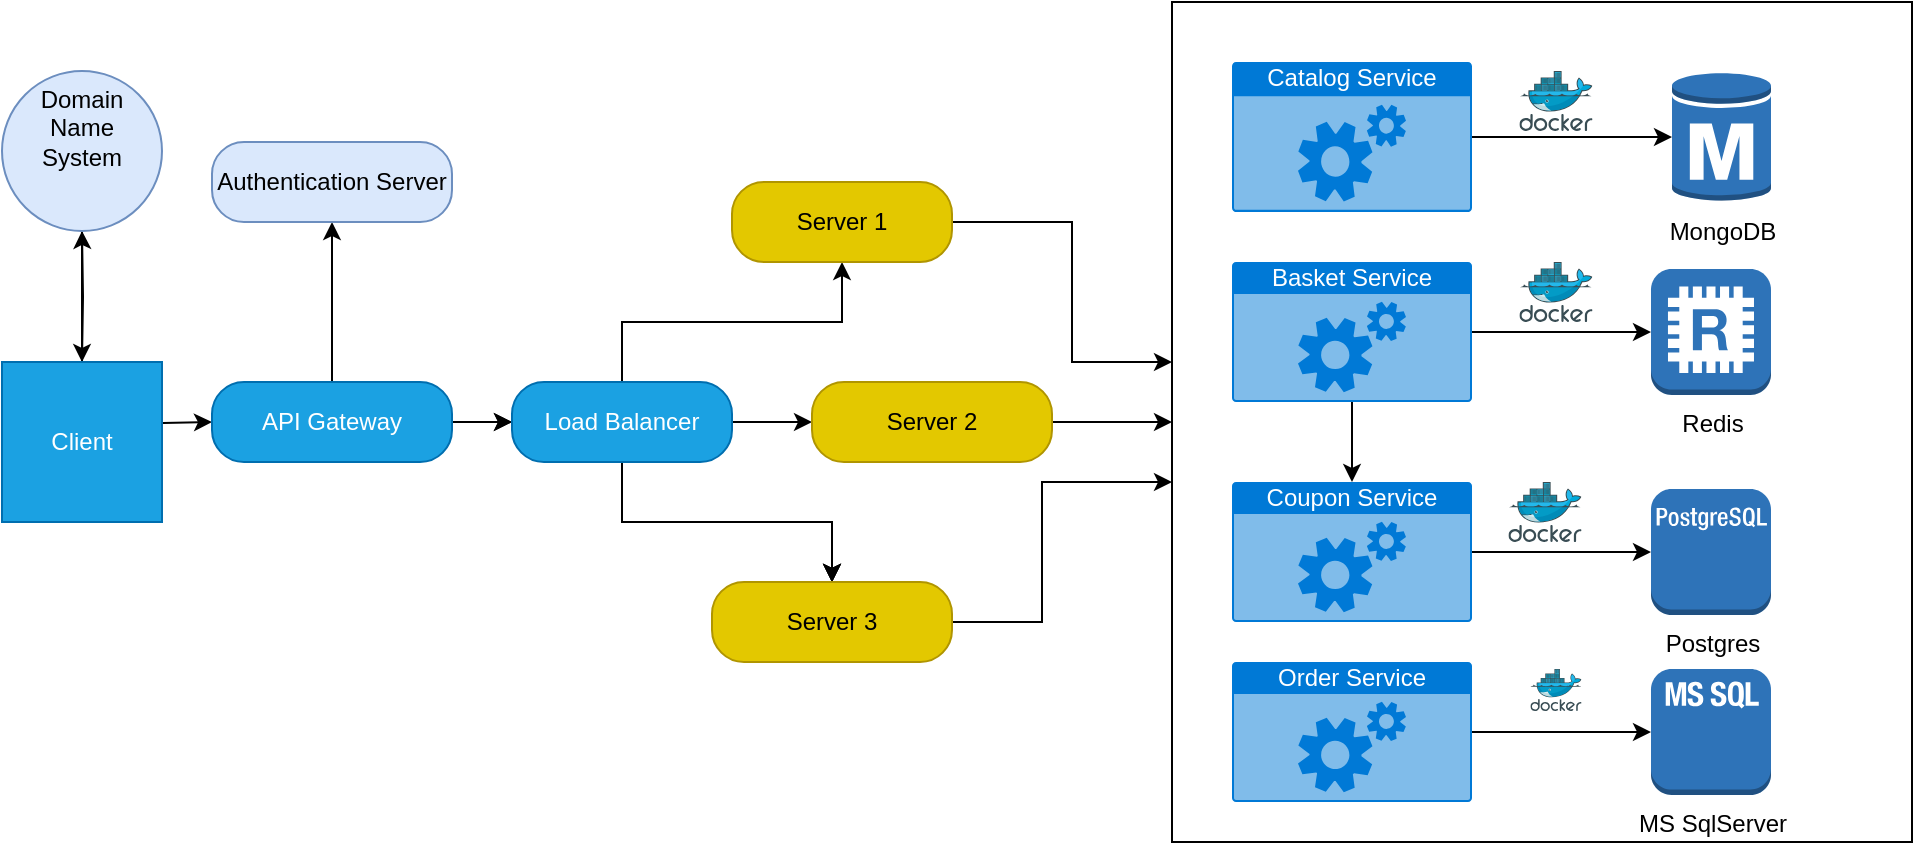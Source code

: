 <mxfile version="21.7.5" type="github">
  <diagram name="Page-1" id="mKuHUoxX1lBhCX3luXvz">
    <mxGraphModel dx="1050" dy="574" grid="1" gridSize="10" guides="1" tooltips="1" connect="1" arrows="1" fold="1" page="1" pageScale="1" pageWidth="827" pageHeight="1169" math="0" shadow="0">
      <root>
        <mxCell id="0" />
        <mxCell id="1" parent="0" />
        <mxCell id="HuahzgP0MLBeFOCEtPmW-32" value="" style="edgeStyle=orthogonalEdgeStyle;rounded=0;orthogonalLoop=1;jettySize=auto;html=1;" edge="1" parent="1" target="HuahzgP0MLBeFOCEtPmW-30">
          <mxGeometry relative="1" as="geometry">
            <mxPoint x="80" y="270" as="sourcePoint" />
          </mxGeometry>
        </mxCell>
        <mxCell id="HuahzgP0MLBeFOCEtPmW-36" value="" style="edgeStyle=orthogonalEdgeStyle;rounded=0;orthogonalLoop=1;jettySize=auto;html=1;" edge="1" parent="1" target="HuahzgP0MLBeFOCEtPmW-35">
          <mxGeometry relative="1" as="geometry">
            <mxPoint x="65" y="240" as="sourcePoint" />
          </mxGeometry>
        </mxCell>
        <mxCell id="HuahzgP0MLBeFOCEtPmW-34" value="" style="edgeStyle=orthogonalEdgeStyle;rounded=0;orthogonalLoop=1;jettySize=auto;html=1;" edge="1" parent="1" source="HuahzgP0MLBeFOCEtPmW-30">
          <mxGeometry relative="1" as="geometry">
            <mxPoint x="280" y="270" as="targetPoint" />
          </mxGeometry>
        </mxCell>
        <mxCell id="HuahzgP0MLBeFOCEtPmW-52" value="" style="edgeStyle=orthogonalEdgeStyle;rounded=0;orthogonalLoop=1;jettySize=auto;html=1;exitX=0.5;exitY=0;exitDx=0;exitDy=0;exitPerimeter=0;" edge="1" parent="1" source="HuahzgP0MLBeFOCEtPmW-30" target="HuahzgP0MLBeFOCEtPmW-51">
          <mxGeometry relative="1" as="geometry">
            <mxPoint x="190" y="240" as="sourcePoint" />
          </mxGeometry>
        </mxCell>
        <mxCell id="HuahzgP0MLBeFOCEtPmW-56" value="" style="edgeStyle=orthogonalEdgeStyle;rounded=0;orthogonalLoop=1;jettySize=auto;html=1;" edge="1" parent="1" source="HuahzgP0MLBeFOCEtPmW-30" target="HuahzgP0MLBeFOCEtPmW-55">
          <mxGeometry relative="1" as="geometry" />
        </mxCell>
        <mxCell id="HuahzgP0MLBeFOCEtPmW-30" value="API Gateway" style="rounded=1;whiteSpace=wrap;html=1;arcSize=40;fillColor=#1ba1e2;strokeColor=#006EAF;fontColor=#ffffff;" vertex="1" parent="1">
          <mxGeometry x="130" y="250" width="120" height="40" as="geometry" />
        </mxCell>
        <mxCell id="HuahzgP0MLBeFOCEtPmW-37" value="" style="edgeStyle=orthogonalEdgeStyle;rounded=0;orthogonalLoop=1;jettySize=auto;html=1;" edge="1" parent="1" source="HuahzgP0MLBeFOCEtPmW-35">
          <mxGeometry relative="1" as="geometry">
            <mxPoint x="65" y="240" as="targetPoint" />
          </mxGeometry>
        </mxCell>
        <mxCell id="HuahzgP0MLBeFOCEtPmW-35" value="Domain&lt;br&gt;Name&lt;br&gt;System" style="ellipse;whiteSpace=wrap;html=1;verticalAlign=top;fillColor=#dae8fc;strokeColor=#6c8ebf;" vertex="1" parent="1">
          <mxGeometry x="25" y="94.5" width="80" height="80" as="geometry" />
        </mxCell>
        <mxCell id="HuahzgP0MLBeFOCEtPmW-46" value="Client" style="whiteSpace=wrap;html=1;aspect=fixed;fillColor=#1ba1e2;strokeColor=#006EAF;fontColor=#ffffff;" vertex="1" parent="1">
          <mxGeometry x="25" y="240" width="80" height="80" as="geometry" />
        </mxCell>
        <mxCell id="HuahzgP0MLBeFOCEtPmW-51" value="Authentication Server" style="rounded=1;whiteSpace=wrap;html=1;arcSize=40;fillColor=#dae8fc;strokeColor=#6c8ebf;" vertex="1" parent="1">
          <mxGeometry x="130" y="130" width="120" height="40" as="geometry" />
        </mxCell>
        <mxCell id="HuahzgP0MLBeFOCEtPmW-60" value="" style="edgeStyle=orthogonalEdgeStyle;rounded=0;orthogonalLoop=1;jettySize=auto;html=1;" edge="1" parent="1" source="HuahzgP0MLBeFOCEtPmW-55" target="HuahzgP0MLBeFOCEtPmW-59">
          <mxGeometry relative="1" as="geometry" />
        </mxCell>
        <mxCell id="HuahzgP0MLBeFOCEtPmW-61" value="" style="edgeStyle=orthogonalEdgeStyle;rounded=0;orthogonalLoop=1;jettySize=auto;html=1;" edge="1" parent="1" source="HuahzgP0MLBeFOCEtPmW-55" target="HuahzgP0MLBeFOCEtPmW-59">
          <mxGeometry relative="1" as="geometry" />
        </mxCell>
        <mxCell id="HuahzgP0MLBeFOCEtPmW-62" value="" style="edgeStyle=orthogonalEdgeStyle;rounded=0;orthogonalLoop=1;jettySize=auto;html=1;" edge="1" parent="1" source="HuahzgP0MLBeFOCEtPmW-55" target="HuahzgP0MLBeFOCEtPmW-59">
          <mxGeometry relative="1" as="geometry" />
        </mxCell>
        <mxCell id="HuahzgP0MLBeFOCEtPmW-63" value="" style="edgeStyle=orthogonalEdgeStyle;rounded=0;orthogonalLoop=1;jettySize=auto;html=1;" edge="1" parent="1" source="HuahzgP0MLBeFOCEtPmW-55" target="HuahzgP0MLBeFOCEtPmW-59">
          <mxGeometry relative="1" as="geometry" />
        </mxCell>
        <mxCell id="HuahzgP0MLBeFOCEtPmW-66" value="" style="edgeStyle=orthogonalEdgeStyle;rounded=0;orthogonalLoop=1;jettySize=auto;html=1;" edge="1" parent="1" source="HuahzgP0MLBeFOCEtPmW-55" target="HuahzgP0MLBeFOCEtPmW-65">
          <mxGeometry relative="1" as="geometry" />
        </mxCell>
        <mxCell id="HuahzgP0MLBeFOCEtPmW-68" value="" style="edgeStyle=orthogonalEdgeStyle;rounded=0;orthogonalLoop=1;jettySize=auto;html=1;" edge="1" parent="1" source="HuahzgP0MLBeFOCEtPmW-55" target="HuahzgP0MLBeFOCEtPmW-67">
          <mxGeometry relative="1" as="geometry" />
        </mxCell>
        <mxCell id="HuahzgP0MLBeFOCEtPmW-55" value="Load Balancer" style="whiteSpace=wrap;html=1;fillColor=#1ba1e2;strokeColor=#006EAF;rounded=1;arcSize=40;fontColor=#ffffff;" vertex="1" parent="1">
          <mxGeometry x="280" y="250" width="110" height="40" as="geometry" />
        </mxCell>
        <mxCell id="HuahzgP0MLBeFOCEtPmW-75" value="" style="edgeStyle=orthogonalEdgeStyle;rounded=0;orthogonalLoop=1;jettySize=auto;html=1;" edge="1" parent="1" source="HuahzgP0MLBeFOCEtPmW-59" target="HuahzgP0MLBeFOCEtPmW-70">
          <mxGeometry relative="1" as="geometry">
            <Array as="points">
              <mxPoint x="545" y="370" />
              <mxPoint x="545" y="300" />
            </Array>
          </mxGeometry>
        </mxCell>
        <mxCell id="HuahzgP0MLBeFOCEtPmW-59" value="Server 3" style="whiteSpace=wrap;html=1;fillColor=#e3c800;strokeColor=#B09500;rounded=1;arcSize=40;fontColor=#000000;" vertex="1" parent="1">
          <mxGeometry x="380" y="350" width="120" height="40" as="geometry" />
        </mxCell>
        <mxCell id="HuahzgP0MLBeFOCEtPmW-76" value="" style="edgeStyle=orthogonalEdgeStyle;rounded=0;orthogonalLoop=1;jettySize=auto;html=1;" edge="1" parent="1" source="HuahzgP0MLBeFOCEtPmW-65" target="HuahzgP0MLBeFOCEtPmW-70">
          <mxGeometry relative="1" as="geometry" />
        </mxCell>
        <mxCell id="HuahzgP0MLBeFOCEtPmW-65" value="Server 2" style="whiteSpace=wrap;html=1;fillColor=#e3c800;strokeColor=#B09500;rounded=1;arcSize=40;fontColor=#000000;" vertex="1" parent="1">
          <mxGeometry x="430" y="250" width="120" height="40" as="geometry" />
        </mxCell>
        <mxCell id="HuahzgP0MLBeFOCEtPmW-72" value="" style="edgeStyle=orthogonalEdgeStyle;rounded=0;orthogonalLoop=1;jettySize=auto;html=1;" edge="1" parent="1" source="HuahzgP0MLBeFOCEtPmW-67" target="HuahzgP0MLBeFOCEtPmW-70">
          <mxGeometry relative="1" as="geometry">
            <Array as="points">
              <mxPoint x="560" y="170" />
              <mxPoint x="560" y="240" />
            </Array>
          </mxGeometry>
        </mxCell>
        <mxCell id="HuahzgP0MLBeFOCEtPmW-67" value="Server 1" style="whiteSpace=wrap;html=1;fillColor=#e3c800;strokeColor=#B09500;rounded=1;arcSize=40;fontColor=#000000;" vertex="1" parent="1">
          <mxGeometry x="390" y="150" width="110" height="40" as="geometry" />
        </mxCell>
        <mxCell id="HuahzgP0MLBeFOCEtPmW-70" value="" style="rounded=0;whiteSpace=wrap;html=1;" vertex="1" parent="1">
          <mxGeometry x="610" y="60" width="370" height="420" as="geometry" />
        </mxCell>
        <mxCell id="HuahzgP0MLBeFOCEtPmW-87" value="" style="edgeStyle=orthogonalEdgeStyle;rounded=0;orthogonalLoop=1;jettySize=auto;html=1;" edge="1" parent="1" source="HuahzgP0MLBeFOCEtPmW-78" target="HuahzgP0MLBeFOCEtPmW-86">
          <mxGeometry relative="1" as="geometry" />
        </mxCell>
        <mxCell id="HuahzgP0MLBeFOCEtPmW-78" value="Catalog Service" style="html=1;whiteSpace=wrap;strokeColor=none;fillColor=#0079D6;labelPosition=center;verticalLabelPosition=middle;verticalAlign=top;align=center;fontSize=12;outlineConnect=0;spacingTop=-6;fontColor=#FFFFFF;sketch=0;shape=mxgraph.sitemap.services;" vertex="1" parent="1">
          <mxGeometry x="640" y="90" width="120" height="75" as="geometry" />
        </mxCell>
        <mxCell id="HuahzgP0MLBeFOCEtPmW-89" value="" style="edgeStyle=orthogonalEdgeStyle;rounded=0;orthogonalLoop=1;jettySize=auto;html=1;" edge="1" parent="1" source="HuahzgP0MLBeFOCEtPmW-79" target="HuahzgP0MLBeFOCEtPmW-88">
          <mxGeometry relative="1" as="geometry" />
        </mxCell>
        <mxCell id="HuahzgP0MLBeFOCEtPmW-100" value="" style="edgeStyle=orthogonalEdgeStyle;rounded=0;orthogonalLoop=1;jettySize=auto;html=1;" edge="1" parent="1" source="HuahzgP0MLBeFOCEtPmW-79" target="HuahzgP0MLBeFOCEtPmW-80">
          <mxGeometry relative="1" as="geometry" />
        </mxCell>
        <mxCell id="HuahzgP0MLBeFOCEtPmW-79" value="Basket Service" style="html=1;whiteSpace=wrap;strokeColor=none;fillColor=#0079D6;labelPosition=center;verticalLabelPosition=middle;verticalAlign=top;align=center;fontSize=12;outlineConnect=0;spacingTop=-6;fontColor=#FFFFFF;sketch=0;shape=mxgraph.sitemap.services;" vertex="1" parent="1">
          <mxGeometry x="640" y="190" width="120" height="70" as="geometry" />
        </mxCell>
        <mxCell id="HuahzgP0MLBeFOCEtPmW-93" value="" style="edgeStyle=orthogonalEdgeStyle;rounded=0;orthogonalLoop=1;jettySize=auto;html=1;" edge="1" parent="1" source="HuahzgP0MLBeFOCEtPmW-80" target="HuahzgP0MLBeFOCEtPmW-92">
          <mxGeometry relative="1" as="geometry" />
        </mxCell>
        <mxCell id="HuahzgP0MLBeFOCEtPmW-80" value="Coupon Service" style="html=1;whiteSpace=wrap;strokeColor=none;fillColor=#0079D6;labelPosition=center;verticalLabelPosition=middle;verticalAlign=top;align=center;fontSize=12;outlineConnect=0;spacingTop=-6;fontColor=#FFFFFF;sketch=0;shape=mxgraph.sitemap.services;" vertex="1" parent="1">
          <mxGeometry x="640" y="300" width="120" height="70" as="geometry" />
        </mxCell>
        <mxCell id="HuahzgP0MLBeFOCEtPmW-95" value="" style="edgeStyle=orthogonalEdgeStyle;rounded=0;orthogonalLoop=1;jettySize=auto;html=1;" edge="1" parent="1" source="HuahzgP0MLBeFOCEtPmW-81" target="HuahzgP0MLBeFOCEtPmW-94">
          <mxGeometry relative="1" as="geometry" />
        </mxCell>
        <mxCell id="HuahzgP0MLBeFOCEtPmW-81" value="Order Service" style="html=1;whiteSpace=wrap;strokeColor=none;fillColor=#0079D6;labelPosition=center;verticalLabelPosition=middle;verticalAlign=top;align=center;fontSize=12;outlineConnect=0;spacingTop=-6;fontColor=#FFFFFF;sketch=0;shape=mxgraph.sitemap.services;" vertex="1" parent="1">
          <mxGeometry x="640" y="390" width="120" height="70" as="geometry" />
        </mxCell>
        <mxCell id="HuahzgP0MLBeFOCEtPmW-86" value="MongoDB" style="outlineConnect=0;dashed=0;verticalLabelPosition=bottom;verticalAlign=top;align=center;html=1;shape=mxgraph.aws3.rds_db_instance;fillColor=#2E73B8;gradientColor=none;" vertex="1" parent="1">
          <mxGeometry x="860" y="94.5" width="49.5" height="66" as="geometry" />
        </mxCell>
        <mxCell id="HuahzgP0MLBeFOCEtPmW-88" value="Redis" style="outlineConnect=0;dashed=0;verticalLabelPosition=bottom;verticalAlign=top;align=center;html=1;shape=mxgraph.aws3.redis;fillColor=#2E73B8;gradientColor=none;" vertex="1" parent="1">
          <mxGeometry x="849.5" y="193.5" width="60" height="63" as="geometry" />
        </mxCell>
        <mxCell id="HuahzgP0MLBeFOCEtPmW-92" value="Postgres" style="outlineConnect=0;dashed=0;verticalLabelPosition=bottom;verticalAlign=top;align=center;html=1;shape=mxgraph.aws3.postgre_sql_instance;fillColor=#2E73B8;gradientColor=none;" vertex="1" parent="1">
          <mxGeometry x="849.5" y="303.5" width="60" height="63" as="geometry" />
        </mxCell>
        <mxCell id="HuahzgP0MLBeFOCEtPmW-94" value="MS SqlServer" style="outlineConnect=0;dashed=0;verticalLabelPosition=bottom;verticalAlign=top;align=center;html=1;shape=mxgraph.aws3.ms_sql_instance_2;fillColor=#2E73B8;gradientColor=none;" vertex="1" parent="1">
          <mxGeometry x="849.5" y="393.5" width="60" height="63" as="geometry" />
        </mxCell>
        <mxCell id="HuahzgP0MLBeFOCEtPmW-96" value="" style="image;sketch=0;aspect=fixed;html=1;points=[];align=center;fontSize=12;image=img/lib/mscae/Docker.svg;" vertex="1" parent="1">
          <mxGeometry x="783.7" y="94.5" width="36.59" height="30" as="geometry" />
        </mxCell>
        <mxCell id="HuahzgP0MLBeFOCEtPmW-97" value="" style="image;sketch=0;aspect=fixed;html=1;points=[];align=center;fontSize=12;image=img/lib/mscae/Docker.svg;" vertex="1" parent="1">
          <mxGeometry x="783.7" y="190" width="36.59" height="30" as="geometry" />
        </mxCell>
        <mxCell id="HuahzgP0MLBeFOCEtPmW-98" value="" style="image;sketch=0;aspect=fixed;html=1;points=[];align=center;fontSize=12;image=img/lib/mscae/Docker.svg;" vertex="1" parent="1">
          <mxGeometry x="778.21" y="300" width="36.59" height="30" as="geometry" />
        </mxCell>
        <mxCell id="HuahzgP0MLBeFOCEtPmW-99" value="" style="image;sketch=0;aspect=fixed;html=1;points=[];align=center;fontSize=12;image=img/lib/mscae/Docker.svg;" vertex="1" parent="1">
          <mxGeometry x="789.19" y="393.5" width="25.61" height="21" as="geometry" />
        </mxCell>
      </root>
    </mxGraphModel>
  </diagram>
</mxfile>
